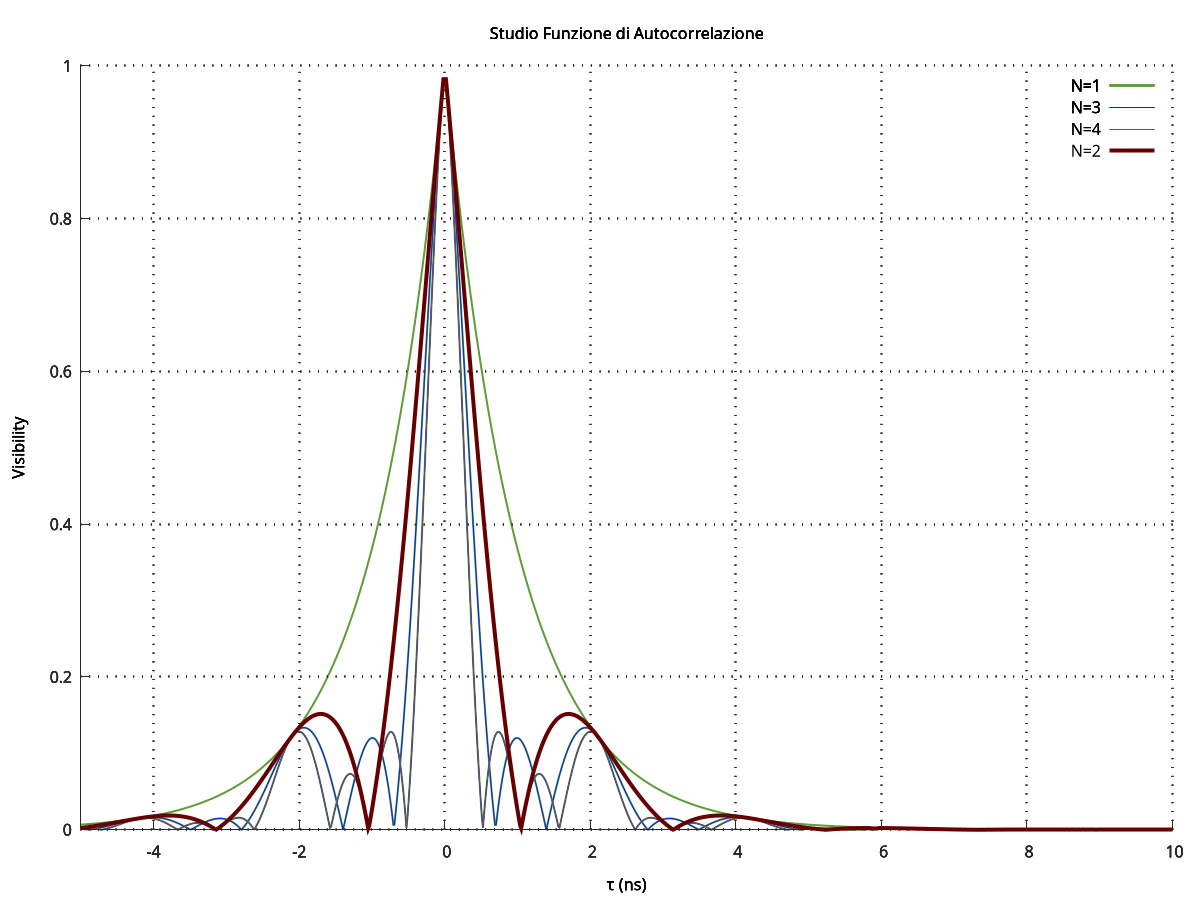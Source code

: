 #terminal type
set terminal pngcairo size 1600,900 enhanced font 'Verdana,15'
set output 'nice_web_plot.png'

#title
set title "Studio Funzione di Autocorrelazione"

#costant
c=30

#background and axis
set style line 11 lc rgb '#282828' lt 1
set border 3 back ls 11
set tics nomirror

set style line 12 lc rgb '#282828' lt 0 lw 2
set grid back ls 12

#line styles
set style line 1 lc rgb '#5e9c36' pt 6 ps 2 lt 1 lw 2 # --- green
set style line 2 lc rgb '#660000' pt 6 ps 2 lt 1 lw 4 # --- red
set style line 3 lc rgb '#0022ee' pt 6 ps 2 lt 1 lw 1 # --- blue
set style line 4 lc rgb '#764c64' pt 6 ps 2 lt 1 lw 1 # --- pink
set style line 5 lc rgb '#1155ff' pt 6 ps 2 lt 1 lw 1 # --- blueish

#key
set key top right

#labels
set xlabel 'τ (ns)'
set ylabel 'Visibility'
set xrange [-5:10]
set yrange [0:1]

#fit


g(x) = exp(-abs(s*x/2))/N*abs(sin(N*w*x/2)/sin(w*x/2))
s=2
w=3
N=1
	
#plot
set multiplot 
set sample 1000

plot g(x) ls 1 t 'N=1'
N=3 
replot g(x) ls 3 t 'N=3'
N=4
replot g(x) ls 4 t 'N=4'
N=2
replot g(x) ls 2 t 'N=2' 
